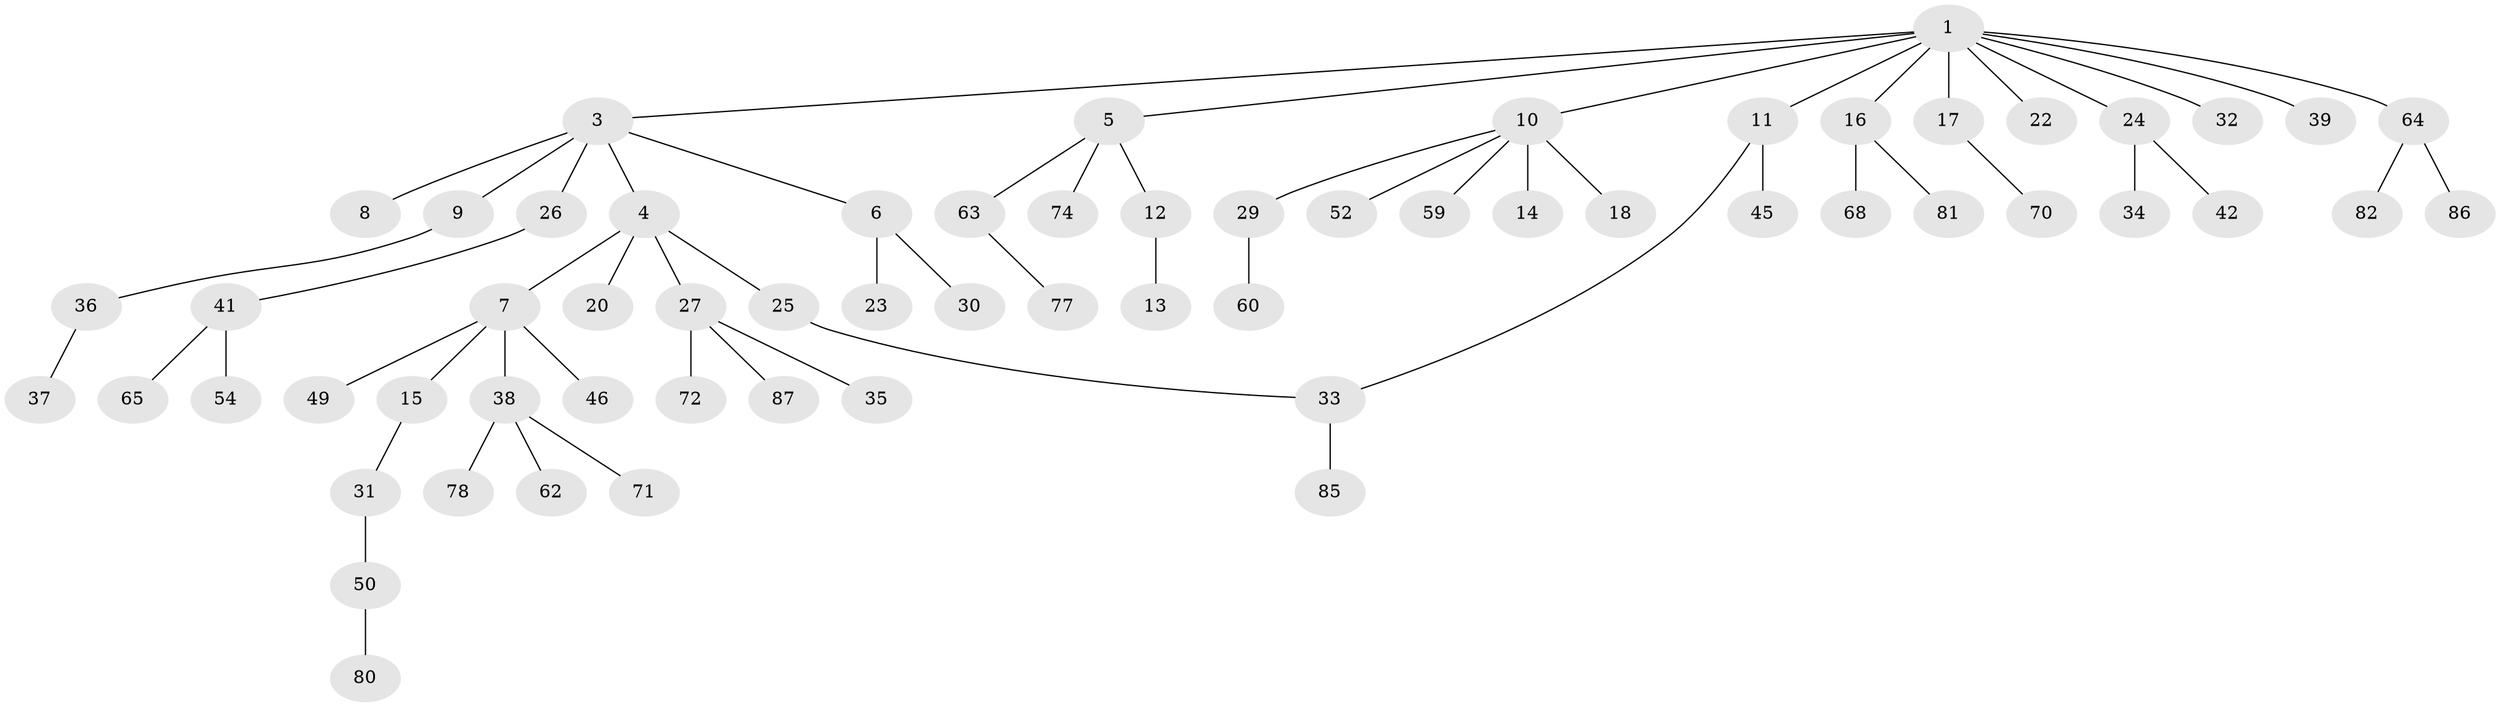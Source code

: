 // Generated by graph-tools (version 1.1) at 2025/23/03/03/25 07:23:33]
// undirected, 62 vertices, 62 edges
graph export_dot {
graph [start="1"]
  node [color=gray90,style=filled];
  1 [super="+2"];
  3;
  4 [super="+84"];
  5 [super="+48"];
  6 [super="+40"];
  7 [super="+89"];
  8 [super="+19"];
  9;
  10 [super="+21"];
  11 [super="+28"];
  12;
  13 [super="+66"];
  14 [super="+56"];
  15;
  16 [super="+67"];
  17;
  18;
  20;
  22;
  23;
  24 [super="+44"];
  25 [super="+47"];
  26;
  27 [super="+43"];
  29 [super="+76"];
  30;
  31;
  32;
  33 [super="+55"];
  34;
  35;
  36 [super="+58"];
  37;
  38 [super="+57"];
  39 [super="+51"];
  41 [super="+69"];
  42;
  45 [super="+83"];
  46 [super="+61"];
  49 [super="+88"];
  50 [super="+53"];
  52;
  54;
  59 [super="+73"];
  60;
  62;
  63 [super="+75"];
  64 [super="+79"];
  65;
  68;
  70;
  71;
  72;
  74;
  77;
  78;
  80;
  81;
  82;
  85;
  86 [super="+90"];
  87;
  1 -- 3;
  1 -- 5;
  1 -- 32;
  1 -- 39;
  1 -- 64;
  1 -- 10;
  1 -- 11;
  1 -- 16;
  1 -- 17;
  1 -- 22;
  1 -- 24;
  3 -- 4;
  3 -- 6;
  3 -- 8;
  3 -- 9;
  3 -- 26;
  4 -- 7;
  4 -- 20;
  4 -- 25;
  4 -- 27;
  5 -- 12;
  5 -- 63;
  5 -- 74;
  6 -- 23;
  6 -- 30;
  7 -- 15;
  7 -- 38;
  7 -- 46;
  7 -- 49;
  9 -- 36;
  10 -- 14 [weight=2];
  10 -- 18;
  10 -- 29;
  10 -- 59;
  10 -- 52;
  11 -- 33;
  11 -- 45;
  12 -- 13;
  15 -- 31;
  16 -- 81;
  16 -- 68;
  17 -- 70;
  24 -- 34;
  24 -- 42;
  25 -- 33;
  26 -- 41;
  27 -- 35;
  27 -- 72;
  27 -- 87;
  29 -- 60;
  31 -- 50;
  33 -- 85;
  36 -- 37;
  38 -- 62;
  38 -- 78;
  38 -- 71;
  41 -- 54;
  41 -- 65;
  50 -- 80;
  63 -- 77;
  64 -- 86;
  64 -- 82;
}
